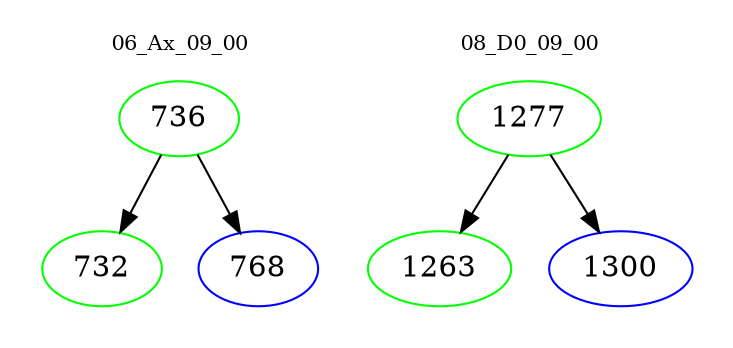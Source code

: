 digraph{
subgraph cluster_0 {
color = white
label = "06_Ax_09_00";
fontsize=10;
T0_736 [label="736", color="green"]
T0_736 -> T0_732 [color="black"]
T0_732 [label="732", color="green"]
T0_736 -> T0_768 [color="black"]
T0_768 [label="768", color="blue"]
}
subgraph cluster_1 {
color = white
label = "08_D0_09_00";
fontsize=10;
T1_1277 [label="1277", color="green"]
T1_1277 -> T1_1263 [color="black"]
T1_1263 [label="1263", color="green"]
T1_1277 -> T1_1300 [color="black"]
T1_1300 [label="1300", color="blue"]
}
}

